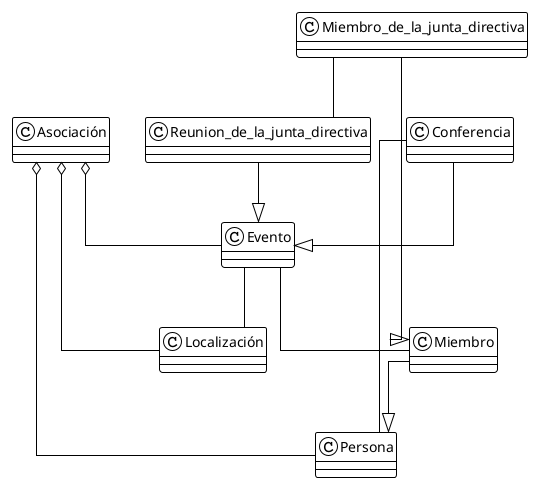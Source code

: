 @startuml

!theme plain
top to bottom direction
skinparam linetype ortho

class Asociación
class Conferencia
class Evento
class Localización
class Miembro
class Miembro_de_la_junta_directiva
class Persona
class Reunion_de_la_junta_directiva

Conferencia                    --^  Evento
Reunion_de_la_junta_directiva  --^  Evento

Miembro                        --^  Persona
Miembro_de_la_junta_directiva  --^  Miembro

Asociación o--  Localización
Asociación o--  Evento
Asociación o--  Persona

Conferencia  --  Persona
Evento  --  Miembro
Evento  --  Localización
Miembro_de_la_junta_directiva --  Reunion_de_la_junta_directiva

@enduml